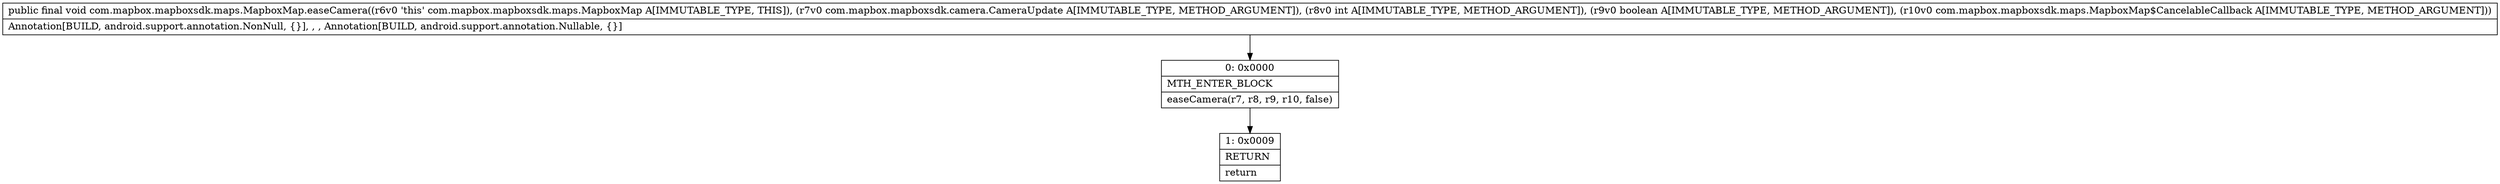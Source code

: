 digraph "CFG forcom.mapbox.mapboxsdk.maps.MapboxMap.easeCamera(Lcom\/mapbox\/mapboxsdk\/camera\/CameraUpdate;IZLcom\/mapbox\/mapboxsdk\/maps\/MapboxMap$CancelableCallback;)V" {
Node_0 [shape=record,label="{0\:\ 0x0000|MTH_ENTER_BLOCK\l|easeCamera(r7, r8, r9, r10, false)\l}"];
Node_1 [shape=record,label="{1\:\ 0x0009|RETURN\l|return\l}"];
MethodNode[shape=record,label="{public final void com.mapbox.mapboxsdk.maps.MapboxMap.easeCamera((r6v0 'this' com.mapbox.mapboxsdk.maps.MapboxMap A[IMMUTABLE_TYPE, THIS]), (r7v0 com.mapbox.mapboxsdk.camera.CameraUpdate A[IMMUTABLE_TYPE, METHOD_ARGUMENT]), (r8v0 int A[IMMUTABLE_TYPE, METHOD_ARGUMENT]), (r9v0 boolean A[IMMUTABLE_TYPE, METHOD_ARGUMENT]), (r10v0 com.mapbox.mapboxsdk.maps.MapboxMap$CancelableCallback A[IMMUTABLE_TYPE, METHOD_ARGUMENT]))  | Annotation[BUILD, android.support.annotation.NonNull, \{\}], , , Annotation[BUILD, android.support.annotation.Nullable, \{\}]\l}"];
MethodNode -> Node_0;
Node_0 -> Node_1;
}

